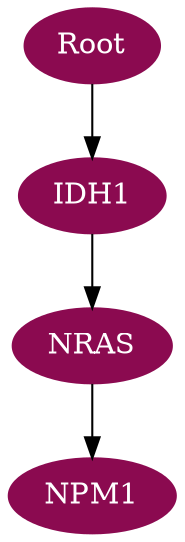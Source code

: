 digraph G {
node [color=deeppink4, style=filled, fontcolor=white];
IDH1 -> NRAS;
Root -> IDH1;
NRAS -> NPM1;
}
